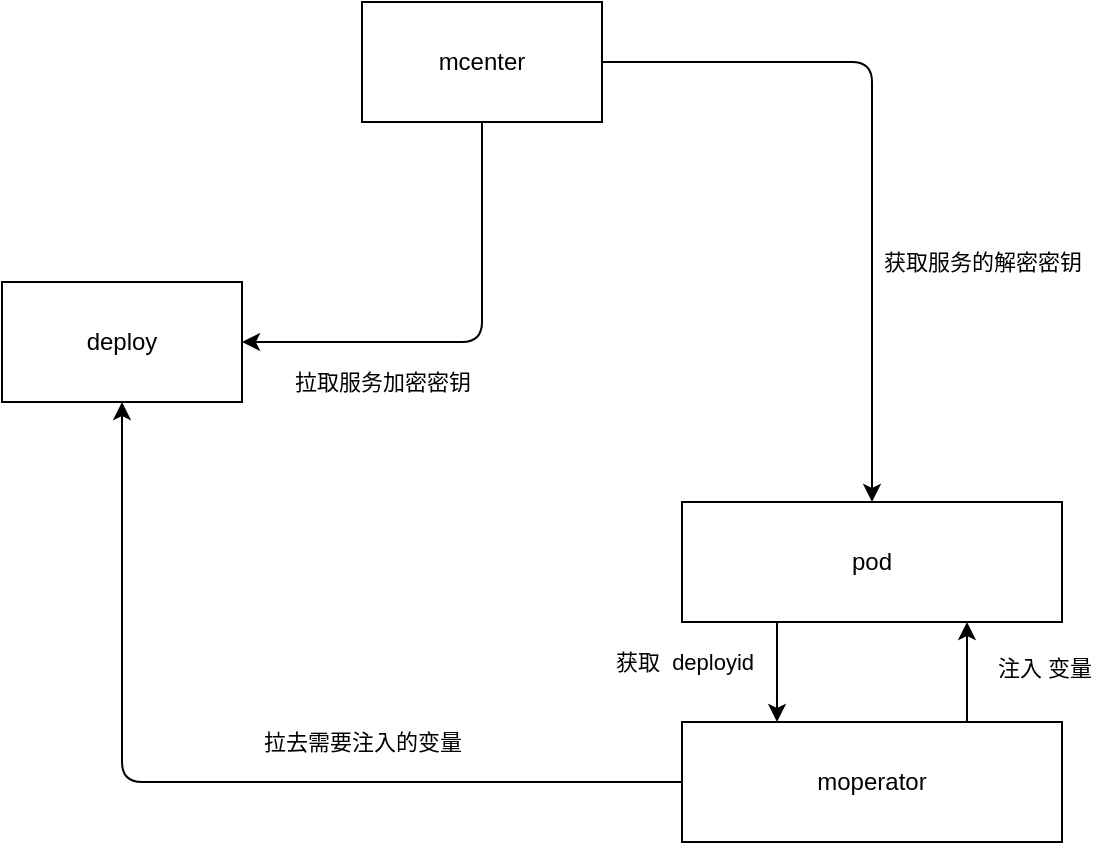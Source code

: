 <mxfile>
    <diagram id="uCAhw7fLGxwmecDCkRdw" name="第 1 页">
        <mxGraphModel dx="1092" dy="650" grid="1" gridSize="10" guides="1" tooltips="1" connect="1" arrows="1" fold="1" page="1" pageScale="1" pageWidth="827" pageHeight="1169" math="0" shadow="0">
            <root>
                <mxCell id="0"/>
                <mxCell id="1" parent="0"/>
                <mxCell id="2" value="deploy" style="rounded=0;whiteSpace=wrap;html=1;" parent="1" vertex="1">
                    <mxGeometry x="200" y="250" width="120" height="60" as="geometry"/>
                </mxCell>
                <mxCell id="7" style="edgeStyle=orthogonalEdgeStyle;html=1;exitX=0;exitY=0.5;exitDx=0;exitDy=0;entryX=0.5;entryY=1;entryDx=0;entryDy=0;" parent="1" source="3" target="2" edge="1">
                    <mxGeometry relative="1" as="geometry"/>
                </mxCell>
                <mxCell id="8" value="拉去需要注入的变量" style="edgeLabel;html=1;align=center;verticalAlign=middle;resizable=0;points=[];" parent="7" vertex="1" connectable="0">
                    <mxGeometry x="-0.294" y="-3" relative="1" as="geometry">
                        <mxPoint x="6" y="-17" as="offset"/>
                    </mxGeometry>
                </mxCell>
                <mxCell id="10" style="edgeStyle=none;html=1;exitX=0.75;exitY=0;exitDx=0;exitDy=0;entryX=0.75;entryY=1;entryDx=0;entryDy=0;" parent="1" source="3" target="4" edge="1">
                    <mxGeometry relative="1" as="geometry"/>
                </mxCell>
                <mxCell id="11" value="注入 变量" style="edgeLabel;html=1;align=center;verticalAlign=middle;resizable=0;points=[];" parent="10" vertex="1" connectable="0">
                    <mxGeometry x="0.08" relative="1" as="geometry">
                        <mxPoint x="38" as="offset"/>
                    </mxGeometry>
                </mxCell>
                <mxCell id="3" value="moperator" style="rounded=0;whiteSpace=wrap;html=1;" parent="1" vertex="1">
                    <mxGeometry x="540" y="470" width="190" height="60" as="geometry"/>
                </mxCell>
                <mxCell id="9" value="获取&amp;nbsp; deployid" style="edgeStyle=none;html=1;exitX=0.25;exitY=1;exitDx=0;exitDy=0;entryX=0.25;entryY=0;entryDx=0;entryDy=0;" parent="1" source="4" target="3" edge="1">
                    <mxGeometry x="-0.2" y="-47" relative="1" as="geometry">
                        <mxPoint as="offset"/>
                    </mxGeometry>
                </mxCell>
                <mxCell id="4" value="pod" style="rounded=0;whiteSpace=wrap;html=1;" parent="1" vertex="1">
                    <mxGeometry x="540" y="360" width="190" height="60" as="geometry"/>
                </mxCell>
                <mxCell id="13" style="edgeStyle=orthogonalEdgeStyle;html=1;exitX=1;exitY=0.5;exitDx=0;exitDy=0;entryX=0.5;entryY=0;entryDx=0;entryDy=0;" parent="1" source="12" target="4" edge="1">
                    <mxGeometry relative="1" as="geometry"/>
                </mxCell>
                <mxCell id="14" value="获取服务的解密密钥" style="edgeLabel;html=1;align=center;verticalAlign=middle;resizable=0;points=[];" parent="13" vertex="1" connectable="0">
                    <mxGeometry x="0.296" y="2" relative="1" as="geometry">
                        <mxPoint x="53" y="5" as="offset"/>
                    </mxGeometry>
                </mxCell>
                <mxCell id="15" style="edgeStyle=orthogonalEdgeStyle;html=1;exitX=0.5;exitY=1;exitDx=0;exitDy=0;entryX=1;entryY=0.5;entryDx=0;entryDy=0;" parent="1" source="12" target="2" edge="1">
                    <mxGeometry relative="1" as="geometry"/>
                </mxCell>
                <mxCell id="16" value="拉取服务加密密钥" style="edgeLabel;html=1;align=center;verticalAlign=middle;resizable=0;points=[];" parent="15" vertex="1" connectable="0">
                    <mxGeometry x="0.13" relative="1" as="geometry">
                        <mxPoint x="-30" y="20" as="offset"/>
                    </mxGeometry>
                </mxCell>
                <mxCell id="12" value="mcenter" style="rounded=0;whiteSpace=wrap;html=1;" parent="1" vertex="1">
                    <mxGeometry x="380" y="110" width="120" height="60" as="geometry"/>
                </mxCell>
            </root>
        </mxGraphModel>
    </diagram>
</mxfile>